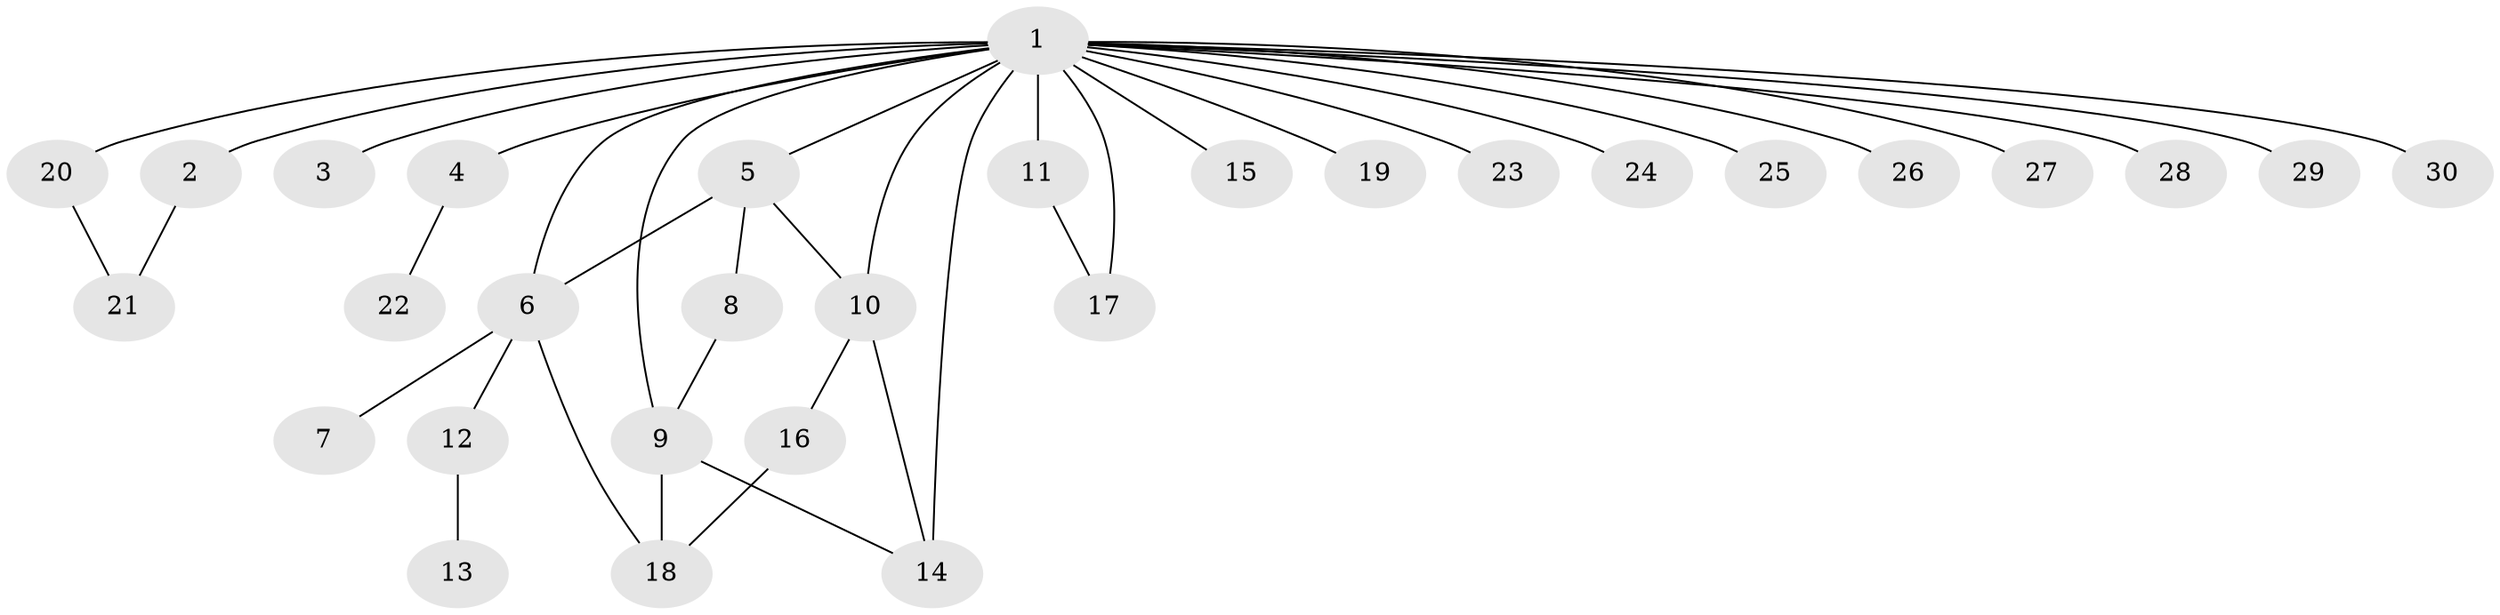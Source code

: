 // original degree distribution, {25: 0.016666666666666666, 5: 0.03333333333333333, 1: 0.5666666666666667, 2: 0.15, 6: 0.016666666666666666, 8: 0.016666666666666666, 3: 0.15, 4: 0.05}
// Generated by graph-tools (version 1.1) at 2025/35/03/09/25 02:35:21]
// undirected, 30 vertices, 38 edges
graph export_dot {
graph [start="1"]
  node [color=gray90,style=filled];
  1;
  2;
  3;
  4;
  5;
  6;
  7;
  8;
  9;
  10;
  11;
  12;
  13;
  14;
  15;
  16;
  17;
  18;
  19;
  20;
  21;
  22;
  23;
  24;
  25;
  26;
  27;
  28;
  29;
  30;
  1 -- 2 [weight=1.0];
  1 -- 3 [weight=1.0];
  1 -- 4 [weight=1.0];
  1 -- 5 [weight=1.0];
  1 -- 6 [weight=1.0];
  1 -- 9 [weight=2.0];
  1 -- 10 [weight=1.0];
  1 -- 11 [weight=1.0];
  1 -- 14 [weight=2.0];
  1 -- 15 [weight=1.0];
  1 -- 17 [weight=1.0];
  1 -- 19 [weight=1.0];
  1 -- 20 [weight=1.0];
  1 -- 23 [weight=1.0];
  1 -- 24 [weight=1.0];
  1 -- 25 [weight=1.0];
  1 -- 26 [weight=1.0];
  1 -- 27 [weight=1.0];
  1 -- 28 [weight=1.0];
  1 -- 29 [weight=1.0];
  1 -- 30 [weight=1.0];
  2 -- 21 [weight=1.0];
  4 -- 22 [weight=2.0];
  5 -- 6 [weight=1.0];
  5 -- 8 [weight=1.0];
  5 -- 10 [weight=1.0];
  6 -- 7 [weight=3.0];
  6 -- 12 [weight=1.0];
  6 -- 18 [weight=1.0];
  8 -- 9 [weight=1.0];
  9 -- 14 [weight=1.0];
  9 -- 18 [weight=1.0];
  10 -- 14 [weight=1.0];
  10 -- 16 [weight=1.0];
  11 -- 17 [weight=1.0];
  12 -- 13 [weight=1.0];
  16 -- 18 [weight=1.0];
  20 -- 21 [weight=1.0];
}
